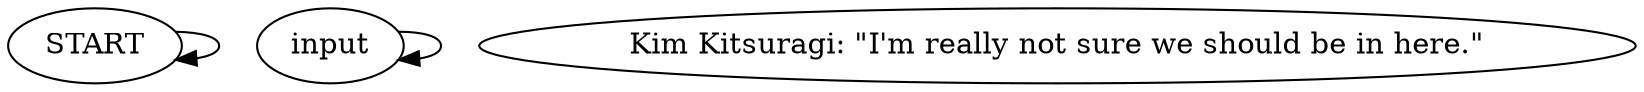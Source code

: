 # GARYS APARTMENT / KIM barks
# Kim tells you he's not comfortable being there.
# ==================================================
digraph G {
	  0 [label="START"];
	  1 [label="input"];
	  2 [label="Kim Kitsuragi: \"I'm really not sure we should be in here.\""];
	  0 -> 0
	  1 -> 1
}

